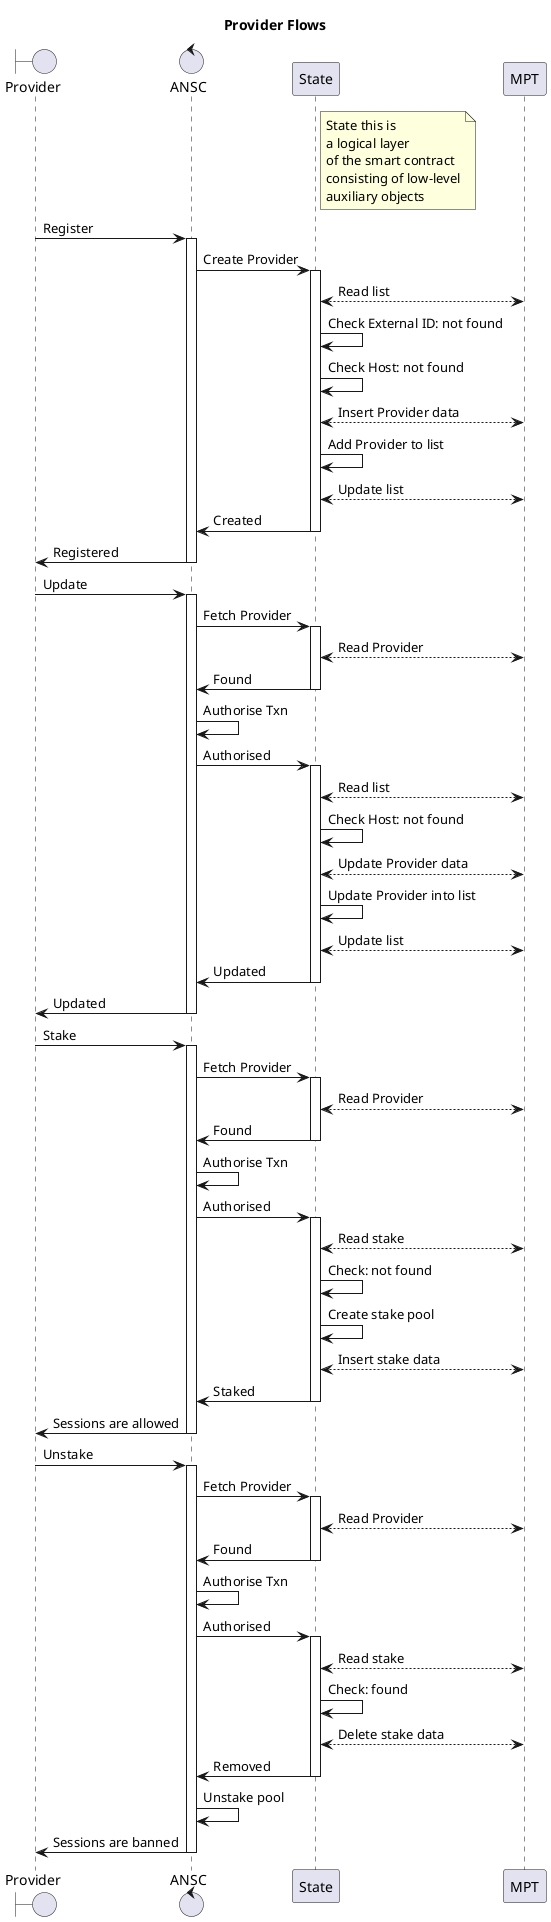 @startuml

title Provider Flows

boundary Provider
control ANSC
note right of State
    State this is
    a logical layer
    of the smart contract
    consisting of low-level
    auxiliary objects
end note

Provider -> ANSC : Register
Activate ANSC
ANSC -> State : Create Provider
Activate State
State <--> MPT : Read list
State -> State : Check External ID: not found
State -> State : Check Host: not found
State <--> MPT : Insert Provider data
State -> State : Add Provider to list
State <--> MPT : Update list
ANSC <- State : Created
Deactivate State
Provider <- ANSC : Registered
Deactivate ANSC

Provider -> ANSC : Update
Activate ANSC
ANSC -> State : Fetch Provider
Activate State
State <--> MPT : Read Provider
ANSC <- State : Found
Deactivate State
ANSC -> ANSC : Authorise Txn
ANSC -> State : Authorised
Activate State
State <--> MPT : Read list
State -> State : Check Host: not found
State <--> MPT : Update Provider data
State -> State : Update Provider into list
State <--> MPT : Update list
ANSC <- State : Updated
Deactivate State
Provider <- ANSC : Updated
Deactivate ANSC

Provider -> ANSC : Stake
Activate ANSC
ANSC -> State : Fetch Provider
Activate State
State <--> MPT : Read Provider
ANSC <- State : Found
Deactivate State
ANSC -> ANSC : Authorise Txn
ANSC -> State : Authorised
Activate State
State <--> MPT : Read stake
State -> State : Check: not found
State -> State : Create stake pool
State <--> MPT : Insert stake data
ANSC <- State : Staked
Deactivate State
Provider <- ANSC : Sessions are allowed
Deactivate ANSC

Provider -> ANSC : Unstake
Activate ANSC
ANSC -> State : Fetch Provider
Activate State
State <--> MPT : Read Provider
ANSC <- State : Found
Deactivate State
ANSC -> ANSC : Authorise Txn
ANSC -> State : Authorised
Activate State
State <--> MPT : Read stake
State -> State : Check: found
State <--> MPT : Delete stake data
ANSC <- State : Removed
Deactivate State
ANSC -> ANSC : Unstake pool
Provider <- ANSC : Sessions are banned
Deactivate ANSC

@enduml